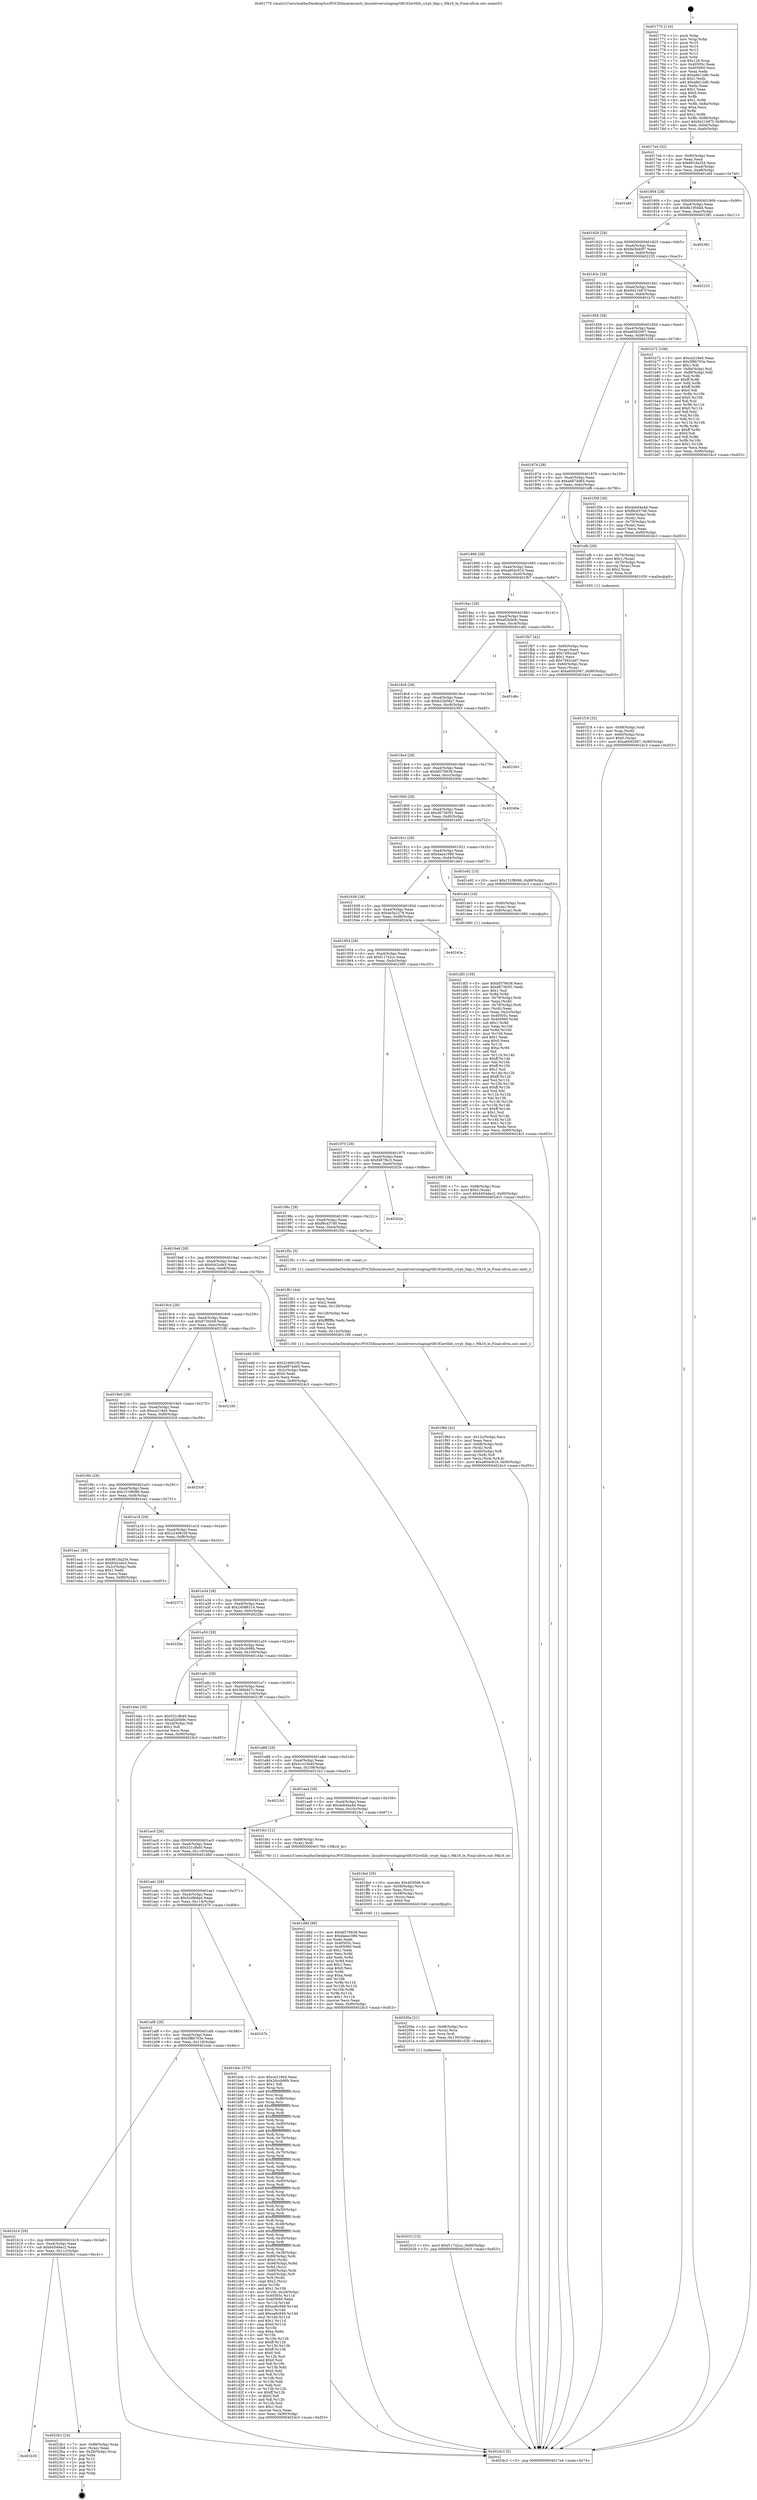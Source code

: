 digraph "0x401770" {
  label = "0x401770 (/mnt/c/Users/mathe/Desktop/tcc/POCII/binaries/extr_linuxdriversstagingrtl8192ertllib_crypt_tkip.c_Mk16_le_Final-ollvm.out::main(0))"
  labelloc = "t"
  node[shape=record]

  Entry [label="",width=0.3,height=0.3,shape=circle,fillcolor=black,style=filled]
  "0x4017e4" [label="{
     0x4017e4 [32]\l
     | [instrs]\l
     &nbsp;&nbsp;0x4017e4 \<+6\>: mov -0x90(%rbp),%eax\l
     &nbsp;&nbsp;0x4017ea \<+2\>: mov %eax,%ecx\l
     &nbsp;&nbsp;0x4017ec \<+6\>: sub $0x861da254,%ecx\l
     &nbsp;&nbsp;0x4017f2 \<+6\>: mov %eax,-0xa4(%rbp)\l
     &nbsp;&nbsp;0x4017f8 \<+6\>: mov %ecx,-0xa8(%rbp)\l
     &nbsp;&nbsp;0x4017fe \<+6\>: je 0000000000401ebf \<main+0x74f\>\l
  }"]
  "0x401ebf" [label="{
     0x401ebf\l
  }", style=dashed]
  "0x401804" [label="{
     0x401804 [28]\l
     | [instrs]\l
     &nbsp;&nbsp;0x401804 \<+5\>: jmp 0000000000401809 \<main+0x99\>\l
     &nbsp;&nbsp;0x401809 \<+6\>: mov -0xa4(%rbp),%eax\l
     &nbsp;&nbsp;0x40180f \<+5\>: sub $0x8b1954bd,%eax\l
     &nbsp;&nbsp;0x401814 \<+6\>: mov %eax,-0xac(%rbp)\l
     &nbsp;&nbsp;0x40181a \<+6\>: je 0000000000402381 \<main+0xc11\>\l
  }"]
  Exit [label="",width=0.3,height=0.3,shape=circle,fillcolor=black,style=filled,peripheries=2]
  "0x402381" [label="{
     0x402381\l
  }", style=dashed]
  "0x401820" [label="{
     0x401820 [28]\l
     | [instrs]\l
     &nbsp;&nbsp;0x401820 \<+5\>: jmp 0000000000401825 \<main+0xb5\>\l
     &nbsp;&nbsp;0x401825 \<+6\>: mov -0xa4(%rbp),%eax\l
     &nbsp;&nbsp;0x40182b \<+5\>: sub $0x8e3b40f7,%eax\l
     &nbsp;&nbsp;0x401830 \<+6\>: mov %eax,-0xb0(%rbp)\l
     &nbsp;&nbsp;0x401836 \<+6\>: je 0000000000402233 \<main+0xac3\>\l
  }"]
  "0x401b30" [label="{
     0x401b30\l
  }", style=dashed]
  "0x402233" [label="{
     0x402233\l
  }", style=dashed]
  "0x40183c" [label="{
     0x40183c [28]\l
     | [instrs]\l
     &nbsp;&nbsp;0x40183c \<+5\>: jmp 0000000000401841 \<main+0xd1\>\l
     &nbsp;&nbsp;0x401841 \<+6\>: mov -0xa4(%rbp),%eax\l
     &nbsp;&nbsp;0x401847 \<+5\>: sub $0x9421b87f,%eax\l
     &nbsp;&nbsp;0x40184c \<+6\>: mov %eax,-0xb4(%rbp)\l
     &nbsp;&nbsp;0x401852 \<+6\>: je 0000000000401b72 \<main+0x402\>\l
  }"]
  "0x4023b1" [label="{
     0x4023b1 [24]\l
     | [instrs]\l
     &nbsp;&nbsp;0x4023b1 \<+7\>: mov -0x88(%rbp),%rax\l
     &nbsp;&nbsp;0x4023b8 \<+2\>: mov (%rax),%eax\l
     &nbsp;&nbsp;0x4023ba \<+4\>: lea -0x28(%rbp),%rsp\l
     &nbsp;&nbsp;0x4023be \<+1\>: pop %rbx\l
     &nbsp;&nbsp;0x4023bf \<+2\>: pop %r12\l
     &nbsp;&nbsp;0x4023c1 \<+2\>: pop %r13\l
     &nbsp;&nbsp;0x4023c3 \<+2\>: pop %r14\l
     &nbsp;&nbsp;0x4023c5 \<+2\>: pop %r15\l
     &nbsp;&nbsp;0x4023c7 \<+1\>: pop %rbp\l
     &nbsp;&nbsp;0x4023c8 \<+1\>: ret\l
  }"]
  "0x401b72" [label="{
     0x401b72 [106]\l
     | [instrs]\l
     &nbsp;&nbsp;0x401b72 \<+5\>: mov $0xce218e0,%eax\l
     &nbsp;&nbsp;0x401b77 \<+5\>: mov $0x5f8b703e,%ecx\l
     &nbsp;&nbsp;0x401b7c \<+2\>: mov $0x1,%dl\l
     &nbsp;&nbsp;0x401b7e \<+7\>: mov -0x8a(%rbp),%sil\l
     &nbsp;&nbsp;0x401b85 \<+7\>: mov -0x89(%rbp),%dil\l
     &nbsp;&nbsp;0x401b8c \<+3\>: mov %sil,%r8b\l
     &nbsp;&nbsp;0x401b8f \<+4\>: xor $0xff,%r8b\l
     &nbsp;&nbsp;0x401b93 \<+3\>: mov %dil,%r9b\l
     &nbsp;&nbsp;0x401b96 \<+4\>: xor $0xff,%r9b\l
     &nbsp;&nbsp;0x401b9a \<+3\>: xor $0x0,%dl\l
     &nbsp;&nbsp;0x401b9d \<+3\>: mov %r8b,%r10b\l
     &nbsp;&nbsp;0x401ba0 \<+4\>: and $0x0,%r10b\l
     &nbsp;&nbsp;0x401ba4 \<+3\>: and %dl,%sil\l
     &nbsp;&nbsp;0x401ba7 \<+3\>: mov %r9b,%r11b\l
     &nbsp;&nbsp;0x401baa \<+4\>: and $0x0,%r11b\l
     &nbsp;&nbsp;0x401bae \<+3\>: and %dl,%dil\l
     &nbsp;&nbsp;0x401bb1 \<+3\>: or %sil,%r10b\l
     &nbsp;&nbsp;0x401bb4 \<+3\>: or %dil,%r11b\l
     &nbsp;&nbsp;0x401bb7 \<+3\>: xor %r11b,%r10b\l
     &nbsp;&nbsp;0x401bba \<+3\>: or %r9b,%r8b\l
     &nbsp;&nbsp;0x401bbd \<+4\>: xor $0xff,%r8b\l
     &nbsp;&nbsp;0x401bc1 \<+3\>: or $0x0,%dl\l
     &nbsp;&nbsp;0x401bc4 \<+3\>: and %dl,%r8b\l
     &nbsp;&nbsp;0x401bc7 \<+3\>: or %r8b,%r10b\l
     &nbsp;&nbsp;0x401bca \<+4\>: test $0x1,%r10b\l
     &nbsp;&nbsp;0x401bce \<+3\>: cmovne %ecx,%eax\l
     &nbsp;&nbsp;0x401bd1 \<+6\>: mov %eax,-0x90(%rbp)\l
     &nbsp;&nbsp;0x401bd7 \<+5\>: jmp 00000000004024c3 \<main+0xd53\>\l
  }"]
  "0x401858" [label="{
     0x401858 [28]\l
     | [instrs]\l
     &nbsp;&nbsp;0x401858 \<+5\>: jmp 000000000040185d \<main+0xed\>\l
     &nbsp;&nbsp;0x40185d \<+6\>: mov -0xa4(%rbp),%eax\l
     &nbsp;&nbsp;0x401863 \<+5\>: sub $0xa6092067,%eax\l
     &nbsp;&nbsp;0x401868 \<+6\>: mov %eax,-0xb8(%rbp)\l
     &nbsp;&nbsp;0x40186e \<+6\>: je 0000000000401f38 \<main+0x7c8\>\l
  }"]
  "0x4024c3" [label="{
     0x4024c3 [5]\l
     | [instrs]\l
     &nbsp;&nbsp;0x4024c3 \<+5\>: jmp 00000000004017e4 \<main+0x74\>\l
  }"]
  "0x401770" [label="{
     0x401770 [116]\l
     | [instrs]\l
     &nbsp;&nbsp;0x401770 \<+1\>: push %rbp\l
     &nbsp;&nbsp;0x401771 \<+3\>: mov %rsp,%rbp\l
     &nbsp;&nbsp;0x401774 \<+2\>: push %r15\l
     &nbsp;&nbsp;0x401776 \<+2\>: push %r14\l
     &nbsp;&nbsp;0x401778 \<+2\>: push %r13\l
     &nbsp;&nbsp;0x40177a \<+2\>: push %r12\l
     &nbsp;&nbsp;0x40177c \<+1\>: push %rbx\l
     &nbsp;&nbsp;0x40177d \<+7\>: sub $0x128,%rsp\l
     &nbsp;&nbsp;0x401784 \<+7\>: mov 0x40505c,%eax\l
     &nbsp;&nbsp;0x40178b \<+7\>: mov 0x405060,%ecx\l
     &nbsp;&nbsp;0x401792 \<+2\>: mov %eax,%edx\l
     &nbsp;&nbsp;0x401794 \<+6\>: sub $0xa9d12dfc,%edx\l
     &nbsp;&nbsp;0x40179a \<+3\>: sub $0x1,%edx\l
     &nbsp;&nbsp;0x40179d \<+6\>: add $0xa9d12dfc,%edx\l
     &nbsp;&nbsp;0x4017a3 \<+3\>: imul %edx,%eax\l
     &nbsp;&nbsp;0x4017a6 \<+3\>: and $0x1,%eax\l
     &nbsp;&nbsp;0x4017a9 \<+3\>: cmp $0x0,%eax\l
     &nbsp;&nbsp;0x4017ac \<+4\>: sete %r8b\l
     &nbsp;&nbsp;0x4017b0 \<+4\>: and $0x1,%r8b\l
     &nbsp;&nbsp;0x4017b4 \<+7\>: mov %r8b,-0x8a(%rbp)\l
     &nbsp;&nbsp;0x4017bb \<+3\>: cmp $0xa,%ecx\l
     &nbsp;&nbsp;0x4017be \<+4\>: setl %r8b\l
     &nbsp;&nbsp;0x4017c2 \<+4\>: and $0x1,%r8b\l
     &nbsp;&nbsp;0x4017c6 \<+7\>: mov %r8b,-0x89(%rbp)\l
     &nbsp;&nbsp;0x4017cd \<+10\>: movl $0x9421b87f,-0x90(%rbp)\l
     &nbsp;&nbsp;0x4017d7 \<+6\>: mov %edi,-0x94(%rbp)\l
     &nbsp;&nbsp;0x4017dd \<+7\>: mov %rsi,-0xa0(%rbp)\l
  }"]
  "0x40201f" [label="{
     0x40201f [15]\l
     | [instrs]\l
     &nbsp;&nbsp;0x40201f \<+10\>: movl $0xf117e2cc,-0x90(%rbp)\l
     &nbsp;&nbsp;0x402029 \<+5\>: jmp 00000000004024c3 \<main+0xd53\>\l
  }"]
  "0x401f38" [label="{
     0x401f38 [36]\l
     | [instrs]\l
     &nbsp;&nbsp;0x401f38 \<+5\>: mov $0x4eb04a4d,%eax\l
     &nbsp;&nbsp;0x401f3d \<+5\>: mov $0xf9cd37d0,%ecx\l
     &nbsp;&nbsp;0x401f42 \<+4\>: mov -0x60(%rbp),%rdx\l
     &nbsp;&nbsp;0x401f46 \<+2\>: mov (%rdx),%esi\l
     &nbsp;&nbsp;0x401f48 \<+4\>: mov -0x70(%rbp),%rdx\l
     &nbsp;&nbsp;0x401f4c \<+2\>: cmp (%rdx),%esi\l
     &nbsp;&nbsp;0x401f4e \<+3\>: cmovl %ecx,%eax\l
     &nbsp;&nbsp;0x401f51 \<+6\>: mov %eax,-0x90(%rbp)\l
     &nbsp;&nbsp;0x401f57 \<+5\>: jmp 00000000004024c3 \<main+0xd53\>\l
  }"]
  "0x401874" [label="{
     0x401874 [28]\l
     | [instrs]\l
     &nbsp;&nbsp;0x401874 \<+5\>: jmp 0000000000401879 \<main+0x109\>\l
     &nbsp;&nbsp;0x401879 \<+6\>: mov -0xa4(%rbp),%eax\l
     &nbsp;&nbsp;0x40187f \<+5\>: sub $0xa6874d65,%eax\l
     &nbsp;&nbsp;0x401884 \<+6\>: mov %eax,-0xbc(%rbp)\l
     &nbsp;&nbsp;0x40188a \<+6\>: je 0000000000401efb \<main+0x78b\>\l
  }"]
  "0x40200a" [label="{
     0x40200a [21]\l
     | [instrs]\l
     &nbsp;&nbsp;0x40200a \<+4\>: mov -0x68(%rbp),%rcx\l
     &nbsp;&nbsp;0x40200e \<+3\>: mov (%rcx),%rcx\l
     &nbsp;&nbsp;0x402011 \<+3\>: mov %rcx,%rdi\l
     &nbsp;&nbsp;0x402014 \<+6\>: mov %eax,-0x130(%rbp)\l
     &nbsp;&nbsp;0x40201a \<+5\>: call 0000000000401030 \<free@plt\>\l
     | [calls]\l
     &nbsp;&nbsp;0x401030 \{1\} (unknown)\l
  }"]
  "0x401efb" [label="{
     0x401efb [29]\l
     | [instrs]\l
     &nbsp;&nbsp;0x401efb \<+4\>: mov -0x70(%rbp),%rax\l
     &nbsp;&nbsp;0x401eff \<+6\>: movl $0x1,(%rax)\l
     &nbsp;&nbsp;0x401f05 \<+4\>: mov -0x70(%rbp),%rax\l
     &nbsp;&nbsp;0x401f09 \<+3\>: movslq (%rax),%rax\l
     &nbsp;&nbsp;0x401f0c \<+4\>: shl $0x2,%rax\l
     &nbsp;&nbsp;0x401f10 \<+3\>: mov %rax,%rdi\l
     &nbsp;&nbsp;0x401f13 \<+5\>: call 0000000000401050 \<malloc@plt\>\l
     | [calls]\l
     &nbsp;&nbsp;0x401050 \{1\} (unknown)\l
  }"]
  "0x401890" [label="{
     0x401890 [28]\l
     | [instrs]\l
     &nbsp;&nbsp;0x401890 \<+5\>: jmp 0000000000401895 \<main+0x125\>\l
     &nbsp;&nbsp;0x401895 \<+6\>: mov -0xa4(%rbp),%eax\l
     &nbsp;&nbsp;0x40189b \<+5\>: sub $0xa804c910,%eax\l
     &nbsp;&nbsp;0x4018a0 \<+6\>: mov %eax,-0xc0(%rbp)\l
     &nbsp;&nbsp;0x4018a6 \<+6\>: je 0000000000401fb7 \<main+0x847\>\l
  }"]
  "0x401fed" [label="{
     0x401fed [29]\l
     | [instrs]\l
     &nbsp;&nbsp;0x401fed \<+10\>: movabs $0x4030d6,%rdi\l
     &nbsp;&nbsp;0x401ff7 \<+4\>: mov -0x58(%rbp),%rcx\l
     &nbsp;&nbsp;0x401ffb \<+2\>: mov %eax,(%rcx)\l
     &nbsp;&nbsp;0x401ffd \<+4\>: mov -0x58(%rbp),%rcx\l
     &nbsp;&nbsp;0x402001 \<+2\>: mov (%rcx),%esi\l
     &nbsp;&nbsp;0x402003 \<+2\>: mov $0x0,%al\l
     &nbsp;&nbsp;0x402005 \<+5\>: call 0000000000401040 \<printf@plt\>\l
     | [calls]\l
     &nbsp;&nbsp;0x401040 \{1\} (unknown)\l
  }"]
  "0x401fb7" [label="{
     0x401fb7 [42]\l
     | [instrs]\l
     &nbsp;&nbsp;0x401fb7 \<+4\>: mov -0x60(%rbp),%rax\l
     &nbsp;&nbsp;0x401fbb \<+2\>: mov (%rax),%ecx\l
     &nbsp;&nbsp;0x401fbd \<+6\>: add $0x7492cad7,%ecx\l
     &nbsp;&nbsp;0x401fc3 \<+3\>: add $0x1,%ecx\l
     &nbsp;&nbsp;0x401fc6 \<+6\>: sub $0x7492cad7,%ecx\l
     &nbsp;&nbsp;0x401fcc \<+4\>: mov -0x60(%rbp),%rax\l
     &nbsp;&nbsp;0x401fd0 \<+2\>: mov %ecx,(%rax)\l
     &nbsp;&nbsp;0x401fd2 \<+10\>: movl $0xa6092067,-0x90(%rbp)\l
     &nbsp;&nbsp;0x401fdc \<+5\>: jmp 00000000004024c3 \<main+0xd53\>\l
  }"]
  "0x4018ac" [label="{
     0x4018ac [28]\l
     | [instrs]\l
     &nbsp;&nbsp;0x4018ac \<+5\>: jmp 00000000004018b1 \<main+0x141\>\l
     &nbsp;&nbsp;0x4018b1 \<+6\>: mov -0xa4(%rbp),%eax\l
     &nbsp;&nbsp;0x4018b7 \<+5\>: sub $0xaf2b5e9c,%eax\l
     &nbsp;&nbsp;0x4018bc \<+6\>: mov %eax,-0xc4(%rbp)\l
     &nbsp;&nbsp;0x4018c2 \<+6\>: je 0000000000401d6c \<main+0x5fc\>\l
  }"]
  "0x401f8d" [label="{
     0x401f8d [42]\l
     | [instrs]\l
     &nbsp;&nbsp;0x401f8d \<+6\>: mov -0x12c(%rbp),%ecx\l
     &nbsp;&nbsp;0x401f93 \<+3\>: imul %eax,%ecx\l
     &nbsp;&nbsp;0x401f96 \<+4\>: mov -0x68(%rbp),%rdi\l
     &nbsp;&nbsp;0x401f9a \<+3\>: mov (%rdi),%rdi\l
     &nbsp;&nbsp;0x401f9d \<+4\>: mov -0x60(%rbp),%r8\l
     &nbsp;&nbsp;0x401fa1 \<+3\>: movslq (%r8),%r8\l
     &nbsp;&nbsp;0x401fa4 \<+4\>: mov %ecx,(%rdi,%r8,4)\l
     &nbsp;&nbsp;0x401fa8 \<+10\>: movl $0xa804c910,-0x90(%rbp)\l
     &nbsp;&nbsp;0x401fb2 \<+5\>: jmp 00000000004024c3 \<main+0xd53\>\l
  }"]
  "0x401d6c" [label="{
     0x401d6c\l
  }", style=dashed]
  "0x4018c8" [label="{
     0x4018c8 [28]\l
     | [instrs]\l
     &nbsp;&nbsp;0x4018c8 \<+5\>: jmp 00000000004018cd \<main+0x15d\>\l
     &nbsp;&nbsp;0x4018cd \<+6\>: mov -0xa4(%rbp),%eax\l
     &nbsp;&nbsp;0x4018d3 \<+5\>: sub $0xb22b58a7,%eax\l
     &nbsp;&nbsp;0x4018d8 \<+6\>: mov %eax,-0xc8(%rbp)\l
     &nbsp;&nbsp;0x4018de \<+6\>: je 0000000000402363 \<main+0xbf3\>\l
  }"]
  "0x401f61" [label="{
     0x401f61 [44]\l
     | [instrs]\l
     &nbsp;&nbsp;0x401f61 \<+2\>: xor %ecx,%ecx\l
     &nbsp;&nbsp;0x401f63 \<+5\>: mov $0x2,%edx\l
     &nbsp;&nbsp;0x401f68 \<+6\>: mov %edx,-0x128(%rbp)\l
     &nbsp;&nbsp;0x401f6e \<+1\>: cltd\l
     &nbsp;&nbsp;0x401f6f \<+6\>: mov -0x128(%rbp),%esi\l
     &nbsp;&nbsp;0x401f75 \<+2\>: idiv %esi\l
     &nbsp;&nbsp;0x401f77 \<+6\>: imul $0xfffffffe,%edx,%edx\l
     &nbsp;&nbsp;0x401f7d \<+3\>: sub $0x1,%ecx\l
     &nbsp;&nbsp;0x401f80 \<+2\>: sub %ecx,%edx\l
     &nbsp;&nbsp;0x401f82 \<+6\>: mov %edx,-0x12c(%rbp)\l
     &nbsp;&nbsp;0x401f88 \<+5\>: call 0000000000401160 \<next_i\>\l
     | [calls]\l
     &nbsp;&nbsp;0x401160 \{1\} (/mnt/c/Users/mathe/Desktop/tcc/POCII/binaries/extr_linuxdriversstagingrtl8192ertllib_crypt_tkip.c_Mk16_le_Final-ollvm.out::next_i)\l
  }"]
  "0x402363" [label="{
     0x402363\l
  }", style=dashed]
  "0x4018e4" [label="{
     0x4018e4 [28]\l
     | [instrs]\l
     &nbsp;&nbsp;0x4018e4 \<+5\>: jmp 00000000004018e9 \<main+0x179\>\l
     &nbsp;&nbsp;0x4018e9 \<+6\>: mov -0xa4(%rbp),%eax\l
     &nbsp;&nbsp;0x4018ef \<+5\>: sub $0xbf376638,%eax\l
     &nbsp;&nbsp;0x4018f4 \<+6\>: mov %eax,-0xcc(%rbp)\l
     &nbsp;&nbsp;0x4018fa \<+6\>: je 000000000040240e \<main+0xc9e\>\l
  }"]
  "0x401f18" [label="{
     0x401f18 [32]\l
     | [instrs]\l
     &nbsp;&nbsp;0x401f18 \<+4\>: mov -0x68(%rbp),%rdi\l
     &nbsp;&nbsp;0x401f1c \<+3\>: mov %rax,(%rdi)\l
     &nbsp;&nbsp;0x401f1f \<+4\>: mov -0x60(%rbp),%rax\l
     &nbsp;&nbsp;0x401f23 \<+6\>: movl $0x0,(%rax)\l
     &nbsp;&nbsp;0x401f29 \<+10\>: movl $0xa6092067,-0x90(%rbp)\l
     &nbsp;&nbsp;0x401f33 \<+5\>: jmp 00000000004024c3 \<main+0xd53\>\l
  }"]
  "0x40240e" [label="{
     0x40240e\l
  }", style=dashed]
  "0x401900" [label="{
     0x401900 [28]\l
     | [instrs]\l
     &nbsp;&nbsp;0x401900 \<+5\>: jmp 0000000000401905 \<main+0x195\>\l
     &nbsp;&nbsp;0x401905 \<+6\>: mov -0xa4(%rbp),%eax\l
     &nbsp;&nbsp;0x40190b \<+5\>: sub $0xd67365f1,%eax\l
     &nbsp;&nbsp;0x401910 \<+6\>: mov %eax,-0xd0(%rbp)\l
     &nbsp;&nbsp;0x401916 \<+6\>: je 0000000000401e92 \<main+0x722\>\l
  }"]
  "0x401df3" [label="{
     0x401df3 [159]\l
     | [instrs]\l
     &nbsp;&nbsp;0x401df3 \<+5\>: mov $0xbf376638,%ecx\l
     &nbsp;&nbsp;0x401df8 \<+5\>: mov $0xd67365f1,%edx\l
     &nbsp;&nbsp;0x401dfd \<+3\>: mov $0x1,%sil\l
     &nbsp;&nbsp;0x401e00 \<+3\>: xor %r8d,%r8d\l
     &nbsp;&nbsp;0x401e03 \<+4\>: mov -0x78(%rbp),%rdi\l
     &nbsp;&nbsp;0x401e07 \<+2\>: mov %eax,(%rdi)\l
     &nbsp;&nbsp;0x401e09 \<+4\>: mov -0x78(%rbp),%rdi\l
     &nbsp;&nbsp;0x401e0d \<+2\>: mov (%rdi),%eax\l
     &nbsp;&nbsp;0x401e0f \<+3\>: mov %eax,-0x2c(%rbp)\l
     &nbsp;&nbsp;0x401e12 \<+7\>: mov 0x40505c,%eax\l
     &nbsp;&nbsp;0x401e19 \<+8\>: mov 0x405060,%r9d\l
     &nbsp;&nbsp;0x401e21 \<+4\>: sub $0x1,%r8d\l
     &nbsp;&nbsp;0x401e25 \<+3\>: mov %eax,%r10d\l
     &nbsp;&nbsp;0x401e28 \<+3\>: add %r8d,%r10d\l
     &nbsp;&nbsp;0x401e2b \<+4\>: imul %r10d,%eax\l
     &nbsp;&nbsp;0x401e2f \<+3\>: and $0x1,%eax\l
     &nbsp;&nbsp;0x401e32 \<+3\>: cmp $0x0,%eax\l
     &nbsp;&nbsp;0x401e35 \<+4\>: sete %r11b\l
     &nbsp;&nbsp;0x401e39 \<+4\>: cmp $0xa,%r9d\l
     &nbsp;&nbsp;0x401e3d \<+3\>: setl %bl\l
     &nbsp;&nbsp;0x401e40 \<+3\>: mov %r11b,%r14b\l
     &nbsp;&nbsp;0x401e43 \<+4\>: xor $0xff,%r14b\l
     &nbsp;&nbsp;0x401e47 \<+3\>: mov %bl,%r15b\l
     &nbsp;&nbsp;0x401e4a \<+4\>: xor $0xff,%r15b\l
     &nbsp;&nbsp;0x401e4e \<+4\>: xor $0x1,%sil\l
     &nbsp;&nbsp;0x401e52 \<+3\>: mov %r14b,%r12b\l
     &nbsp;&nbsp;0x401e55 \<+4\>: and $0xff,%r12b\l
     &nbsp;&nbsp;0x401e59 \<+3\>: and %sil,%r11b\l
     &nbsp;&nbsp;0x401e5c \<+3\>: mov %r15b,%r13b\l
     &nbsp;&nbsp;0x401e5f \<+4\>: and $0xff,%r13b\l
     &nbsp;&nbsp;0x401e63 \<+3\>: and %sil,%bl\l
     &nbsp;&nbsp;0x401e66 \<+3\>: or %r11b,%r12b\l
     &nbsp;&nbsp;0x401e69 \<+3\>: or %bl,%r13b\l
     &nbsp;&nbsp;0x401e6c \<+3\>: xor %r13b,%r12b\l
     &nbsp;&nbsp;0x401e6f \<+3\>: or %r15b,%r14b\l
     &nbsp;&nbsp;0x401e72 \<+4\>: xor $0xff,%r14b\l
     &nbsp;&nbsp;0x401e76 \<+4\>: or $0x1,%sil\l
     &nbsp;&nbsp;0x401e7a \<+3\>: and %sil,%r14b\l
     &nbsp;&nbsp;0x401e7d \<+3\>: or %r14b,%r12b\l
     &nbsp;&nbsp;0x401e80 \<+4\>: test $0x1,%r12b\l
     &nbsp;&nbsp;0x401e84 \<+3\>: cmovne %edx,%ecx\l
     &nbsp;&nbsp;0x401e87 \<+6\>: mov %ecx,-0x90(%rbp)\l
     &nbsp;&nbsp;0x401e8d \<+5\>: jmp 00000000004024c3 \<main+0xd53\>\l
  }"]
  "0x401e92" [label="{
     0x401e92 [15]\l
     | [instrs]\l
     &nbsp;&nbsp;0x401e92 \<+10\>: movl $0x151f8086,-0x90(%rbp)\l
     &nbsp;&nbsp;0x401e9c \<+5\>: jmp 00000000004024c3 \<main+0xd53\>\l
  }"]
  "0x40191c" [label="{
     0x40191c [28]\l
     | [instrs]\l
     &nbsp;&nbsp;0x40191c \<+5\>: jmp 0000000000401921 \<main+0x1b1\>\l
     &nbsp;&nbsp;0x401921 \<+6\>: mov -0xa4(%rbp),%eax\l
     &nbsp;&nbsp;0x401927 \<+5\>: sub $0xdaea1080,%eax\l
     &nbsp;&nbsp;0x40192c \<+6\>: mov %eax,-0xd4(%rbp)\l
     &nbsp;&nbsp;0x401932 \<+6\>: je 0000000000401de3 \<main+0x673\>\l
  }"]
  "0x401b14" [label="{
     0x401b14 [28]\l
     | [instrs]\l
     &nbsp;&nbsp;0x401b14 \<+5\>: jmp 0000000000401b19 \<main+0x3a9\>\l
     &nbsp;&nbsp;0x401b19 \<+6\>: mov -0xa4(%rbp),%eax\l
     &nbsp;&nbsp;0x401b1f \<+5\>: sub $0x6454dec2,%eax\l
     &nbsp;&nbsp;0x401b24 \<+6\>: mov %eax,-0x11c(%rbp)\l
     &nbsp;&nbsp;0x401b2a \<+6\>: je 00000000004023b1 \<main+0xc41\>\l
  }"]
  "0x401de3" [label="{
     0x401de3 [16]\l
     | [instrs]\l
     &nbsp;&nbsp;0x401de3 \<+4\>: mov -0x80(%rbp),%rax\l
     &nbsp;&nbsp;0x401de7 \<+3\>: mov (%rax),%rax\l
     &nbsp;&nbsp;0x401dea \<+4\>: mov 0x8(%rax),%rdi\l
     &nbsp;&nbsp;0x401dee \<+5\>: call 0000000000401060 \<atoi@plt\>\l
     | [calls]\l
     &nbsp;&nbsp;0x401060 \{1\} (unknown)\l
  }"]
  "0x401938" [label="{
     0x401938 [28]\l
     | [instrs]\l
     &nbsp;&nbsp;0x401938 \<+5\>: jmp 000000000040193d \<main+0x1cd\>\l
     &nbsp;&nbsp;0x40193d \<+6\>: mov -0xa4(%rbp),%eax\l
     &nbsp;&nbsp;0x401943 \<+5\>: sub $0xde5e2279,%eax\l
     &nbsp;&nbsp;0x401948 \<+6\>: mov %eax,-0xd8(%rbp)\l
     &nbsp;&nbsp;0x40194e \<+6\>: je 000000000040243e \<main+0xcce\>\l
  }"]
  "0x401bdc" [label="{
     0x401bdc [370]\l
     | [instrs]\l
     &nbsp;&nbsp;0x401bdc \<+5\>: mov $0xce218e0,%eax\l
     &nbsp;&nbsp;0x401be1 \<+5\>: mov $0x26ccb96b,%ecx\l
     &nbsp;&nbsp;0x401be6 \<+2\>: mov $0x1,%dl\l
     &nbsp;&nbsp;0x401be8 \<+3\>: mov %rsp,%rsi\l
     &nbsp;&nbsp;0x401beb \<+4\>: add $0xfffffffffffffff0,%rsi\l
     &nbsp;&nbsp;0x401bef \<+3\>: mov %rsi,%rsp\l
     &nbsp;&nbsp;0x401bf2 \<+7\>: mov %rsi,-0x88(%rbp)\l
     &nbsp;&nbsp;0x401bf9 \<+3\>: mov %rsp,%rsi\l
     &nbsp;&nbsp;0x401bfc \<+4\>: add $0xfffffffffffffff0,%rsi\l
     &nbsp;&nbsp;0x401c00 \<+3\>: mov %rsi,%rsp\l
     &nbsp;&nbsp;0x401c03 \<+3\>: mov %rsp,%rdi\l
     &nbsp;&nbsp;0x401c06 \<+4\>: add $0xfffffffffffffff0,%rdi\l
     &nbsp;&nbsp;0x401c0a \<+3\>: mov %rdi,%rsp\l
     &nbsp;&nbsp;0x401c0d \<+4\>: mov %rdi,-0x80(%rbp)\l
     &nbsp;&nbsp;0x401c11 \<+3\>: mov %rsp,%rdi\l
     &nbsp;&nbsp;0x401c14 \<+4\>: add $0xfffffffffffffff0,%rdi\l
     &nbsp;&nbsp;0x401c18 \<+3\>: mov %rdi,%rsp\l
     &nbsp;&nbsp;0x401c1b \<+4\>: mov %rdi,-0x78(%rbp)\l
     &nbsp;&nbsp;0x401c1f \<+3\>: mov %rsp,%rdi\l
     &nbsp;&nbsp;0x401c22 \<+4\>: add $0xfffffffffffffff0,%rdi\l
     &nbsp;&nbsp;0x401c26 \<+3\>: mov %rdi,%rsp\l
     &nbsp;&nbsp;0x401c29 \<+4\>: mov %rdi,-0x70(%rbp)\l
     &nbsp;&nbsp;0x401c2d \<+3\>: mov %rsp,%rdi\l
     &nbsp;&nbsp;0x401c30 \<+4\>: add $0xfffffffffffffff0,%rdi\l
     &nbsp;&nbsp;0x401c34 \<+3\>: mov %rdi,%rsp\l
     &nbsp;&nbsp;0x401c37 \<+4\>: mov %rdi,-0x68(%rbp)\l
     &nbsp;&nbsp;0x401c3b \<+3\>: mov %rsp,%rdi\l
     &nbsp;&nbsp;0x401c3e \<+4\>: add $0xfffffffffffffff0,%rdi\l
     &nbsp;&nbsp;0x401c42 \<+3\>: mov %rdi,%rsp\l
     &nbsp;&nbsp;0x401c45 \<+4\>: mov %rdi,-0x60(%rbp)\l
     &nbsp;&nbsp;0x401c49 \<+3\>: mov %rsp,%rdi\l
     &nbsp;&nbsp;0x401c4c \<+4\>: add $0xfffffffffffffff0,%rdi\l
     &nbsp;&nbsp;0x401c50 \<+3\>: mov %rdi,%rsp\l
     &nbsp;&nbsp;0x401c53 \<+4\>: mov %rdi,-0x58(%rbp)\l
     &nbsp;&nbsp;0x401c57 \<+3\>: mov %rsp,%rdi\l
     &nbsp;&nbsp;0x401c5a \<+4\>: add $0xfffffffffffffff0,%rdi\l
     &nbsp;&nbsp;0x401c5e \<+3\>: mov %rdi,%rsp\l
     &nbsp;&nbsp;0x401c61 \<+4\>: mov %rdi,-0x50(%rbp)\l
     &nbsp;&nbsp;0x401c65 \<+3\>: mov %rsp,%rdi\l
     &nbsp;&nbsp;0x401c68 \<+4\>: add $0xfffffffffffffff0,%rdi\l
     &nbsp;&nbsp;0x401c6c \<+3\>: mov %rdi,%rsp\l
     &nbsp;&nbsp;0x401c6f \<+4\>: mov %rdi,-0x48(%rbp)\l
     &nbsp;&nbsp;0x401c73 \<+3\>: mov %rsp,%rdi\l
     &nbsp;&nbsp;0x401c76 \<+4\>: add $0xfffffffffffffff0,%rdi\l
     &nbsp;&nbsp;0x401c7a \<+3\>: mov %rdi,%rsp\l
     &nbsp;&nbsp;0x401c7d \<+4\>: mov %rdi,-0x40(%rbp)\l
     &nbsp;&nbsp;0x401c81 \<+3\>: mov %rsp,%rdi\l
     &nbsp;&nbsp;0x401c84 \<+4\>: add $0xfffffffffffffff0,%rdi\l
     &nbsp;&nbsp;0x401c88 \<+3\>: mov %rdi,%rsp\l
     &nbsp;&nbsp;0x401c8b \<+4\>: mov %rdi,-0x38(%rbp)\l
     &nbsp;&nbsp;0x401c8f \<+7\>: mov -0x88(%rbp),%rdi\l
     &nbsp;&nbsp;0x401c96 \<+6\>: movl $0x0,(%rdi)\l
     &nbsp;&nbsp;0x401c9c \<+7\>: mov -0x94(%rbp),%r8d\l
     &nbsp;&nbsp;0x401ca3 \<+3\>: mov %r8d,(%rsi)\l
     &nbsp;&nbsp;0x401ca6 \<+4\>: mov -0x80(%rbp),%rdi\l
     &nbsp;&nbsp;0x401caa \<+7\>: mov -0xa0(%rbp),%r9\l
     &nbsp;&nbsp;0x401cb1 \<+3\>: mov %r9,(%rdi)\l
     &nbsp;&nbsp;0x401cb4 \<+3\>: cmpl $0x2,(%rsi)\l
     &nbsp;&nbsp;0x401cb7 \<+4\>: setne %r10b\l
     &nbsp;&nbsp;0x401cbb \<+4\>: and $0x1,%r10b\l
     &nbsp;&nbsp;0x401cbf \<+4\>: mov %r10b,-0x2d(%rbp)\l
     &nbsp;&nbsp;0x401cc3 \<+8\>: mov 0x40505c,%r11d\l
     &nbsp;&nbsp;0x401ccb \<+7\>: mov 0x405060,%ebx\l
     &nbsp;&nbsp;0x401cd2 \<+3\>: mov %r11d,%r14d\l
     &nbsp;&nbsp;0x401cd5 \<+7\>: sub $0xea9c949,%r14d\l
     &nbsp;&nbsp;0x401cdc \<+4\>: sub $0x1,%r14d\l
     &nbsp;&nbsp;0x401ce0 \<+7\>: add $0xea9c949,%r14d\l
     &nbsp;&nbsp;0x401ce7 \<+4\>: imul %r14d,%r11d\l
     &nbsp;&nbsp;0x401ceb \<+4\>: and $0x1,%r11d\l
     &nbsp;&nbsp;0x401cef \<+4\>: cmp $0x0,%r11d\l
     &nbsp;&nbsp;0x401cf3 \<+4\>: sete %r10b\l
     &nbsp;&nbsp;0x401cf7 \<+3\>: cmp $0xa,%ebx\l
     &nbsp;&nbsp;0x401cfa \<+4\>: setl %r15b\l
     &nbsp;&nbsp;0x401cfe \<+3\>: mov %r10b,%r12b\l
     &nbsp;&nbsp;0x401d01 \<+4\>: xor $0xff,%r12b\l
     &nbsp;&nbsp;0x401d05 \<+3\>: mov %r15b,%r13b\l
     &nbsp;&nbsp;0x401d08 \<+4\>: xor $0xff,%r13b\l
     &nbsp;&nbsp;0x401d0c \<+3\>: xor $0x0,%dl\l
     &nbsp;&nbsp;0x401d0f \<+3\>: mov %r12b,%sil\l
     &nbsp;&nbsp;0x401d12 \<+4\>: and $0x0,%sil\l
     &nbsp;&nbsp;0x401d16 \<+3\>: and %dl,%r10b\l
     &nbsp;&nbsp;0x401d19 \<+3\>: mov %r13b,%dil\l
     &nbsp;&nbsp;0x401d1c \<+4\>: and $0x0,%dil\l
     &nbsp;&nbsp;0x401d20 \<+3\>: and %dl,%r15b\l
     &nbsp;&nbsp;0x401d23 \<+3\>: or %r10b,%sil\l
     &nbsp;&nbsp;0x401d26 \<+3\>: or %r15b,%dil\l
     &nbsp;&nbsp;0x401d29 \<+3\>: xor %dil,%sil\l
     &nbsp;&nbsp;0x401d2c \<+3\>: or %r13b,%r12b\l
     &nbsp;&nbsp;0x401d2f \<+4\>: xor $0xff,%r12b\l
     &nbsp;&nbsp;0x401d33 \<+3\>: or $0x0,%dl\l
     &nbsp;&nbsp;0x401d36 \<+3\>: and %dl,%r12b\l
     &nbsp;&nbsp;0x401d39 \<+3\>: or %r12b,%sil\l
     &nbsp;&nbsp;0x401d3c \<+4\>: test $0x1,%sil\l
     &nbsp;&nbsp;0x401d40 \<+3\>: cmovne %ecx,%eax\l
     &nbsp;&nbsp;0x401d43 \<+6\>: mov %eax,-0x90(%rbp)\l
     &nbsp;&nbsp;0x401d49 \<+5\>: jmp 00000000004024c3 \<main+0xd53\>\l
  }"]
  "0x40243e" [label="{
     0x40243e\l
  }", style=dashed]
  "0x401954" [label="{
     0x401954 [28]\l
     | [instrs]\l
     &nbsp;&nbsp;0x401954 \<+5\>: jmp 0000000000401959 \<main+0x1e9\>\l
     &nbsp;&nbsp;0x401959 \<+6\>: mov -0xa4(%rbp),%eax\l
     &nbsp;&nbsp;0x40195f \<+5\>: sub $0xf117e2cc,%eax\l
     &nbsp;&nbsp;0x401964 \<+6\>: mov %eax,-0xdc(%rbp)\l
     &nbsp;&nbsp;0x40196a \<+6\>: je 0000000000402395 \<main+0xc25\>\l
  }"]
  "0x401af8" [label="{
     0x401af8 [28]\l
     | [instrs]\l
     &nbsp;&nbsp;0x401af8 \<+5\>: jmp 0000000000401afd \<main+0x38d\>\l
     &nbsp;&nbsp;0x401afd \<+6\>: mov -0xa4(%rbp),%eax\l
     &nbsp;&nbsp;0x401b03 \<+5\>: sub $0x5f8b703e,%eax\l
     &nbsp;&nbsp;0x401b08 \<+6\>: mov %eax,-0x118(%rbp)\l
     &nbsp;&nbsp;0x401b0e \<+6\>: je 0000000000401bdc \<main+0x46c\>\l
  }"]
  "0x402395" [label="{
     0x402395 [28]\l
     | [instrs]\l
     &nbsp;&nbsp;0x402395 \<+7\>: mov -0x88(%rbp),%rax\l
     &nbsp;&nbsp;0x40239c \<+6\>: movl $0x0,(%rax)\l
     &nbsp;&nbsp;0x4023a2 \<+10\>: movl $0x6454dec2,-0x90(%rbp)\l
     &nbsp;&nbsp;0x4023ac \<+5\>: jmp 00000000004024c3 \<main+0xd53\>\l
  }"]
  "0x401970" [label="{
     0x401970 [28]\l
     | [instrs]\l
     &nbsp;&nbsp;0x401970 \<+5\>: jmp 0000000000401975 \<main+0x205\>\l
     &nbsp;&nbsp;0x401975 \<+6\>: mov -0xa4(%rbp),%eax\l
     &nbsp;&nbsp;0x40197b \<+5\>: sub $0xf487fbc3,%eax\l
     &nbsp;&nbsp;0x401980 \<+6\>: mov %eax,-0xe0(%rbp)\l
     &nbsp;&nbsp;0x401986 \<+6\>: je 000000000040202e \<main+0x8be\>\l
  }"]
  "0x40247b" [label="{
     0x40247b\l
  }", style=dashed]
  "0x40202e" [label="{
     0x40202e\l
  }", style=dashed]
  "0x40198c" [label="{
     0x40198c [28]\l
     | [instrs]\l
     &nbsp;&nbsp;0x40198c \<+5\>: jmp 0000000000401991 \<main+0x221\>\l
     &nbsp;&nbsp;0x401991 \<+6\>: mov -0xa4(%rbp),%eax\l
     &nbsp;&nbsp;0x401997 \<+5\>: sub $0xf9cd37d0,%eax\l
     &nbsp;&nbsp;0x40199c \<+6\>: mov %eax,-0xe4(%rbp)\l
     &nbsp;&nbsp;0x4019a2 \<+6\>: je 0000000000401f5c \<main+0x7ec\>\l
  }"]
  "0x401adc" [label="{
     0x401adc [28]\l
     | [instrs]\l
     &nbsp;&nbsp;0x401adc \<+5\>: jmp 0000000000401ae1 \<main+0x371\>\l
     &nbsp;&nbsp;0x401ae1 \<+6\>: mov -0xa4(%rbp),%eax\l
     &nbsp;&nbsp;0x401ae7 \<+5\>: sub $0x5cd9bfa4,%eax\l
     &nbsp;&nbsp;0x401aec \<+6\>: mov %eax,-0x114(%rbp)\l
     &nbsp;&nbsp;0x401af2 \<+6\>: je 000000000040247b \<main+0xd0b\>\l
  }"]
  "0x401f5c" [label="{
     0x401f5c [5]\l
     | [instrs]\l
     &nbsp;&nbsp;0x401f5c \<+5\>: call 0000000000401160 \<next_i\>\l
     | [calls]\l
     &nbsp;&nbsp;0x401160 \{1\} (/mnt/c/Users/mathe/Desktop/tcc/POCII/binaries/extr_linuxdriversstagingrtl8192ertllib_crypt_tkip.c_Mk16_le_Final-ollvm.out::next_i)\l
  }"]
  "0x4019a8" [label="{
     0x4019a8 [28]\l
     | [instrs]\l
     &nbsp;&nbsp;0x4019a8 \<+5\>: jmp 00000000004019ad \<main+0x23d\>\l
     &nbsp;&nbsp;0x4019ad \<+6\>: mov -0xa4(%rbp),%eax\l
     &nbsp;&nbsp;0x4019b3 \<+5\>: sub $0xfcb2cde3,%eax\l
     &nbsp;&nbsp;0x4019b8 \<+6\>: mov %eax,-0xe8(%rbp)\l
     &nbsp;&nbsp;0x4019be \<+6\>: je 0000000000401edd \<main+0x76d\>\l
  }"]
  "0x401d8d" [label="{
     0x401d8d [86]\l
     | [instrs]\l
     &nbsp;&nbsp;0x401d8d \<+5\>: mov $0xbf376638,%eax\l
     &nbsp;&nbsp;0x401d92 \<+5\>: mov $0xdaea1080,%ecx\l
     &nbsp;&nbsp;0x401d97 \<+2\>: xor %edx,%edx\l
     &nbsp;&nbsp;0x401d99 \<+7\>: mov 0x40505c,%esi\l
     &nbsp;&nbsp;0x401da0 \<+7\>: mov 0x405060,%edi\l
     &nbsp;&nbsp;0x401da7 \<+3\>: sub $0x1,%edx\l
     &nbsp;&nbsp;0x401daa \<+3\>: mov %esi,%r8d\l
     &nbsp;&nbsp;0x401dad \<+3\>: add %edx,%r8d\l
     &nbsp;&nbsp;0x401db0 \<+4\>: imul %r8d,%esi\l
     &nbsp;&nbsp;0x401db4 \<+3\>: and $0x1,%esi\l
     &nbsp;&nbsp;0x401db7 \<+3\>: cmp $0x0,%esi\l
     &nbsp;&nbsp;0x401dba \<+4\>: sete %r9b\l
     &nbsp;&nbsp;0x401dbe \<+3\>: cmp $0xa,%edi\l
     &nbsp;&nbsp;0x401dc1 \<+4\>: setl %r10b\l
     &nbsp;&nbsp;0x401dc5 \<+3\>: mov %r9b,%r11b\l
     &nbsp;&nbsp;0x401dc8 \<+3\>: and %r10b,%r11b\l
     &nbsp;&nbsp;0x401dcb \<+3\>: xor %r10b,%r9b\l
     &nbsp;&nbsp;0x401dce \<+3\>: or %r9b,%r11b\l
     &nbsp;&nbsp;0x401dd1 \<+4\>: test $0x1,%r11b\l
     &nbsp;&nbsp;0x401dd5 \<+3\>: cmovne %ecx,%eax\l
     &nbsp;&nbsp;0x401dd8 \<+6\>: mov %eax,-0x90(%rbp)\l
     &nbsp;&nbsp;0x401dde \<+5\>: jmp 00000000004024c3 \<main+0xd53\>\l
  }"]
  "0x401edd" [label="{
     0x401edd [30]\l
     | [instrs]\l
     &nbsp;&nbsp;0x401edd \<+5\>: mov $0x2240610f,%eax\l
     &nbsp;&nbsp;0x401ee2 \<+5\>: mov $0xa6874d65,%ecx\l
     &nbsp;&nbsp;0x401ee7 \<+3\>: mov -0x2c(%rbp),%edx\l
     &nbsp;&nbsp;0x401eea \<+3\>: cmp $0x0,%edx\l
     &nbsp;&nbsp;0x401eed \<+3\>: cmove %ecx,%eax\l
     &nbsp;&nbsp;0x401ef0 \<+6\>: mov %eax,-0x90(%rbp)\l
     &nbsp;&nbsp;0x401ef6 \<+5\>: jmp 00000000004024c3 \<main+0xd53\>\l
  }"]
  "0x4019c4" [label="{
     0x4019c4 [28]\l
     | [instrs]\l
     &nbsp;&nbsp;0x4019c4 \<+5\>: jmp 00000000004019c9 \<main+0x259\>\l
     &nbsp;&nbsp;0x4019c9 \<+6\>: mov -0xa4(%rbp),%eax\l
     &nbsp;&nbsp;0x4019cf \<+5\>: sub $0x8730cb9,%eax\l
     &nbsp;&nbsp;0x4019d4 \<+6\>: mov %eax,-0xec(%rbp)\l
     &nbsp;&nbsp;0x4019da \<+6\>: je 0000000000402180 \<main+0xa10\>\l
  }"]
  "0x401ac0" [label="{
     0x401ac0 [28]\l
     | [instrs]\l
     &nbsp;&nbsp;0x401ac0 \<+5\>: jmp 0000000000401ac5 \<main+0x355\>\l
     &nbsp;&nbsp;0x401ac5 \<+6\>: mov -0xa4(%rbp),%eax\l
     &nbsp;&nbsp;0x401acb \<+5\>: sub $0x531cfb40,%eax\l
     &nbsp;&nbsp;0x401ad0 \<+6\>: mov %eax,-0x110(%rbp)\l
     &nbsp;&nbsp;0x401ad6 \<+6\>: je 0000000000401d8d \<main+0x61d\>\l
  }"]
  "0x402180" [label="{
     0x402180\l
  }", style=dashed]
  "0x4019e0" [label="{
     0x4019e0 [28]\l
     | [instrs]\l
     &nbsp;&nbsp;0x4019e0 \<+5\>: jmp 00000000004019e5 \<main+0x275\>\l
     &nbsp;&nbsp;0x4019e5 \<+6\>: mov -0xa4(%rbp),%eax\l
     &nbsp;&nbsp;0x4019eb \<+5\>: sub $0xce218e0,%eax\l
     &nbsp;&nbsp;0x4019f0 \<+6\>: mov %eax,-0xf0(%rbp)\l
     &nbsp;&nbsp;0x4019f6 \<+6\>: je 00000000004023c9 \<main+0xc59\>\l
  }"]
  "0x401fe1" [label="{
     0x401fe1 [12]\l
     | [instrs]\l
     &nbsp;&nbsp;0x401fe1 \<+4\>: mov -0x68(%rbp),%rax\l
     &nbsp;&nbsp;0x401fe5 \<+3\>: mov (%rax),%rdi\l
     &nbsp;&nbsp;0x401fe8 \<+5\>: call 0000000000401760 \<Mk16_le\>\l
     | [calls]\l
     &nbsp;&nbsp;0x401760 \{1\} (/mnt/c/Users/mathe/Desktop/tcc/POCII/binaries/extr_linuxdriversstagingrtl8192ertllib_crypt_tkip.c_Mk16_le_Final-ollvm.out::Mk16_le)\l
  }"]
  "0x4023c9" [label="{
     0x4023c9\l
  }", style=dashed]
  "0x4019fc" [label="{
     0x4019fc [28]\l
     | [instrs]\l
     &nbsp;&nbsp;0x4019fc \<+5\>: jmp 0000000000401a01 \<main+0x291\>\l
     &nbsp;&nbsp;0x401a01 \<+6\>: mov -0xa4(%rbp),%eax\l
     &nbsp;&nbsp;0x401a07 \<+5\>: sub $0x151f8086,%eax\l
     &nbsp;&nbsp;0x401a0c \<+6\>: mov %eax,-0xf4(%rbp)\l
     &nbsp;&nbsp;0x401a12 \<+6\>: je 0000000000401ea1 \<main+0x731\>\l
  }"]
  "0x401aa4" [label="{
     0x401aa4 [28]\l
     | [instrs]\l
     &nbsp;&nbsp;0x401aa4 \<+5\>: jmp 0000000000401aa9 \<main+0x339\>\l
     &nbsp;&nbsp;0x401aa9 \<+6\>: mov -0xa4(%rbp),%eax\l
     &nbsp;&nbsp;0x401aaf \<+5\>: sub $0x4eb04a4d,%eax\l
     &nbsp;&nbsp;0x401ab4 \<+6\>: mov %eax,-0x10c(%rbp)\l
     &nbsp;&nbsp;0x401aba \<+6\>: je 0000000000401fe1 \<main+0x871\>\l
  }"]
  "0x401ea1" [label="{
     0x401ea1 [30]\l
     | [instrs]\l
     &nbsp;&nbsp;0x401ea1 \<+5\>: mov $0x861da254,%eax\l
     &nbsp;&nbsp;0x401ea6 \<+5\>: mov $0xfcb2cde3,%ecx\l
     &nbsp;&nbsp;0x401eab \<+3\>: mov -0x2c(%rbp),%edx\l
     &nbsp;&nbsp;0x401eae \<+3\>: cmp $0x1,%edx\l
     &nbsp;&nbsp;0x401eb1 \<+3\>: cmovl %ecx,%eax\l
     &nbsp;&nbsp;0x401eb4 \<+6\>: mov %eax,-0x90(%rbp)\l
     &nbsp;&nbsp;0x401eba \<+5\>: jmp 00000000004024c3 \<main+0xd53\>\l
  }"]
  "0x401a18" [label="{
     0x401a18 [28]\l
     | [instrs]\l
     &nbsp;&nbsp;0x401a18 \<+5\>: jmp 0000000000401a1d \<main+0x2ad\>\l
     &nbsp;&nbsp;0x401a1d \<+6\>: mov -0xa4(%rbp),%eax\l
     &nbsp;&nbsp;0x401a23 \<+5\>: sub $0x2240610f,%eax\l
     &nbsp;&nbsp;0x401a28 \<+6\>: mov %eax,-0xf8(%rbp)\l
     &nbsp;&nbsp;0x401a2e \<+6\>: je 0000000000402372 \<main+0xc02\>\l
  }"]
  "0x4021b3" [label="{
     0x4021b3\l
  }", style=dashed]
  "0x402372" [label="{
     0x402372\l
  }", style=dashed]
  "0x401a34" [label="{
     0x401a34 [28]\l
     | [instrs]\l
     &nbsp;&nbsp;0x401a34 \<+5\>: jmp 0000000000401a39 \<main+0x2c9\>\l
     &nbsp;&nbsp;0x401a39 \<+6\>: mov -0xa4(%rbp),%eax\l
     &nbsp;&nbsp;0x401a3f \<+5\>: sub $0x24088314,%eax\l
     &nbsp;&nbsp;0x401a44 \<+6\>: mov %eax,-0xfc(%rbp)\l
     &nbsp;&nbsp;0x401a4a \<+6\>: je 000000000040228e \<main+0xb1e\>\l
  }"]
  "0x401a88" [label="{
     0x401a88 [28]\l
     | [instrs]\l
     &nbsp;&nbsp;0x401a88 \<+5\>: jmp 0000000000401a8d \<main+0x31d\>\l
     &nbsp;&nbsp;0x401a8d \<+6\>: mov -0xa4(%rbp),%eax\l
     &nbsp;&nbsp;0x401a93 \<+5\>: sub $0x41e10e4f,%eax\l
     &nbsp;&nbsp;0x401a98 \<+6\>: mov %eax,-0x108(%rbp)\l
     &nbsp;&nbsp;0x401a9e \<+6\>: je 00000000004021b3 \<main+0xa43\>\l
  }"]
  "0x40228e" [label="{
     0x40228e\l
  }", style=dashed]
  "0x401a50" [label="{
     0x401a50 [28]\l
     | [instrs]\l
     &nbsp;&nbsp;0x401a50 \<+5\>: jmp 0000000000401a55 \<main+0x2e5\>\l
     &nbsp;&nbsp;0x401a55 \<+6\>: mov -0xa4(%rbp),%eax\l
     &nbsp;&nbsp;0x401a5b \<+5\>: sub $0x26ccb96b,%eax\l
     &nbsp;&nbsp;0x401a60 \<+6\>: mov %eax,-0x100(%rbp)\l
     &nbsp;&nbsp;0x401a66 \<+6\>: je 0000000000401d4e \<main+0x5de\>\l
  }"]
  "0x40218f" [label="{
     0x40218f\l
  }", style=dashed]
  "0x401d4e" [label="{
     0x401d4e [30]\l
     | [instrs]\l
     &nbsp;&nbsp;0x401d4e \<+5\>: mov $0x531cfb40,%eax\l
     &nbsp;&nbsp;0x401d53 \<+5\>: mov $0xaf2b5e9c,%ecx\l
     &nbsp;&nbsp;0x401d58 \<+3\>: mov -0x2d(%rbp),%dl\l
     &nbsp;&nbsp;0x401d5b \<+3\>: test $0x1,%dl\l
     &nbsp;&nbsp;0x401d5e \<+3\>: cmovne %ecx,%eax\l
     &nbsp;&nbsp;0x401d61 \<+6\>: mov %eax,-0x90(%rbp)\l
     &nbsp;&nbsp;0x401d67 \<+5\>: jmp 00000000004024c3 \<main+0xd53\>\l
  }"]
  "0x401a6c" [label="{
     0x401a6c [28]\l
     | [instrs]\l
     &nbsp;&nbsp;0x401a6c \<+5\>: jmp 0000000000401a71 \<main+0x301\>\l
     &nbsp;&nbsp;0x401a71 \<+6\>: mov -0xa4(%rbp),%eax\l
     &nbsp;&nbsp;0x401a77 \<+5\>: sub $0x36fed47c,%eax\l
     &nbsp;&nbsp;0x401a7c \<+6\>: mov %eax,-0x104(%rbp)\l
     &nbsp;&nbsp;0x401a82 \<+6\>: je 000000000040218f \<main+0xa1f\>\l
  }"]
  Entry -> "0x401770" [label=" 1"]
  "0x4017e4" -> "0x401ebf" [label=" 0"]
  "0x4017e4" -> "0x401804" [label=" 16"]
  "0x4023b1" -> Exit [label=" 1"]
  "0x401804" -> "0x402381" [label=" 0"]
  "0x401804" -> "0x401820" [label=" 16"]
  "0x401b14" -> "0x401b30" [label=" 0"]
  "0x401820" -> "0x402233" [label=" 0"]
  "0x401820" -> "0x40183c" [label=" 16"]
  "0x401b14" -> "0x4023b1" [label=" 1"]
  "0x40183c" -> "0x401b72" [label=" 1"]
  "0x40183c" -> "0x401858" [label=" 15"]
  "0x401b72" -> "0x4024c3" [label=" 1"]
  "0x401770" -> "0x4017e4" [label=" 1"]
  "0x4024c3" -> "0x4017e4" [label=" 15"]
  "0x402395" -> "0x4024c3" [label=" 1"]
  "0x401858" -> "0x401f38" [label=" 2"]
  "0x401858" -> "0x401874" [label=" 13"]
  "0x40201f" -> "0x4024c3" [label=" 1"]
  "0x401874" -> "0x401efb" [label=" 1"]
  "0x401874" -> "0x401890" [label=" 12"]
  "0x40200a" -> "0x40201f" [label=" 1"]
  "0x401890" -> "0x401fb7" [label=" 1"]
  "0x401890" -> "0x4018ac" [label=" 11"]
  "0x401fed" -> "0x40200a" [label=" 1"]
  "0x4018ac" -> "0x401d6c" [label=" 0"]
  "0x4018ac" -> "0x4018c8" [label=" 11"]
  "0x401fe1" -> "0x401fed" [label=" 1"]
  "0x4018c8" -> "0x402363" [label=" 0"]
  "0x4018c8" -> "0x4018e4" [label=" 11"]
  "0x401fb7" -> "0x4024c3" [label=" 1"]
  "0x4018e4" -> "0x40240e" [label=" 0"]
  "0x4018e4" -> "0x401900" [label=" 11"]
  "0x401f8d" -> "0x4024c3" [label=" 1"]
  "0x401900" -> "0x401e92" [label=" 1"]
  "0x401900" -> "0x40191c" [label=" 10"]
  "0x401f61" -> "0x401f8d" [label=" 1"]
  "0x40191c" -> "0x401de3" [label=" 1"]
  "0x40191c" -> "0x401938" [label=" 9"]
  "0x401f38" -> "0x4024c3" [label=" 2"]
  "0x401938" -> "0x40243e" [label=" 0"]
  "0x401938" -> "0x401954" [label=" 9"]
  "0x401f18" -> "0x4024c3" [label=" 1"]
  "0x401954" -> "0x402395" [label=" 1"]
  "0x401954" -> "0x401970" [label=" 8"]
  "0x401edd" -> "0x4024c3" [label=" 1"]
  "0x401970" -> "0x40202e" [label=" 0"]
  "0x401970" -> "0x40198c" [label=" 8"]
  "0x401ea1" -> "0x4024c3" [label=" 1"]
  "0x40198c" -> "0x401f5c" [label=" 1"]
  "0x40198c" -> "0x4019a8" [label=" 7"]
  "0x401df3" -> "0x4024c3" [label=" 1"]
  "0x4019a8" -> "0x401edd" [label=" 1"]
  "0x4019a8" -> "0x4019c4" [label=" 6"]
  "0x401de3" -> "0x401df3" [label=" 1"]
  "0x4019c4" -> "0x402180" [label=" 0"]
  "0x4019c4" -> "0x4019e0" [label=" 6"]
  "0x401d4e" -> "0x4024c3" [label=" 1"]
  "0x4019e0" -> "0x4023c9" [label=" 0"]
  "0x4019e0" -> "0x4019fc" [label=" 6"]
  "0x401bdc" -> "0x4024c3" [label=" 1"]
  "0x4019fc" -> "0x401ea1" [label=" 1"]
  "0x4019fc" -> "0x401a18" [label=" 5"]
  "0x401af8" -> "0x401b14" [label=" 1"]
  "0x401a18" -> "0x402372" [label=" 0"]
  "0x401a18" -> "0x401a34" [label=" 5"]
  "0x401af8" -> "0x401bdc" [label=" 1"]
  "0x401a34" -> "0x40228e" [label=" 0"]
  "0x401a34" -> "0x401a50" [label=" 5"]
  "0x401adc" -> "0x401af8" [label=" 2"]
  "0x401a50" -> "0x401d4e" [label=" 1"]
  "0x401a50" -> "0x401a6c" [label=" 4"]
  "0x401adc" -> "0x40247b" [label=" 0"]
  "0x401a6c" -> "0x40218f" [label=" 0"]
  "0x401a6c" -> "0x401a88" [label=" 4"]
  "0x401efb" -> "0x401f18" [label=" 1"]
  "0x401a88" -> "0x4021b3" [label=" 0"]
  "0x401a88" -> "0x401aa4" [label=" 4"]
  "0x401f5c" -> "0x401f61" [label=" 1"]
  "0x401aa4" -> "0x401fe1" [label=" 1"]
  "0x401aa4" -> "0x401ac0" [label=" 3"]
  "0x401d8d" -> "0x4024c3" [label=" 1"]
  "0x401ac0" -> "0x401d8d" [label=" 1"]
  "0x401ac0" -> "0x401adc" [label=" 2"]
  "0x401e92" -> "0x4024c3" [label=" 1"]
}
